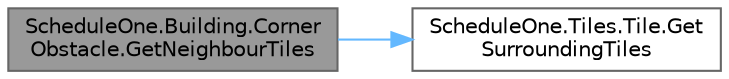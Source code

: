 digraph "ScheduleOne.Building.CornerObstacle.GetNeighbourTiles"
{
 // LATEX_PDF_SIZE
  bgcolor="transparent";
  edge [fontname=Helvetica,fontsize=10,labelfontname=Helvetica,labelfontsize=10];
  node [fontname=Helvetica,fontsize=10,shape=box,height=0.2,width=0.4];
  rankdir="LR";
  Node1 [id="Node000001",label="ScheduleOne.Building.Corner\lObstacle.GetNeighbourTiles",height=0.2,width=0.4,color="gray40", fillcolor="grey60", style="filled", fontcolor="black",tooltip=" "];
  Node1 -> Node2 [id="edge1_Node000001_Node000002",color="steelblue1",style="solid",tooltip=" "];
  Node2 [id="Node000002",label="ScheduleOne.Tiles.Tile.Get\lSurroundingTiles",height=0.2,width=0.4,color="grey40", fillcolor="white", style="filled",URL="$class_schedule_one_1_1_tiles_1_1_tile.html#af4dd489b0e1b2179a7d479eb0d169e3f",tooltip=" "];
}
